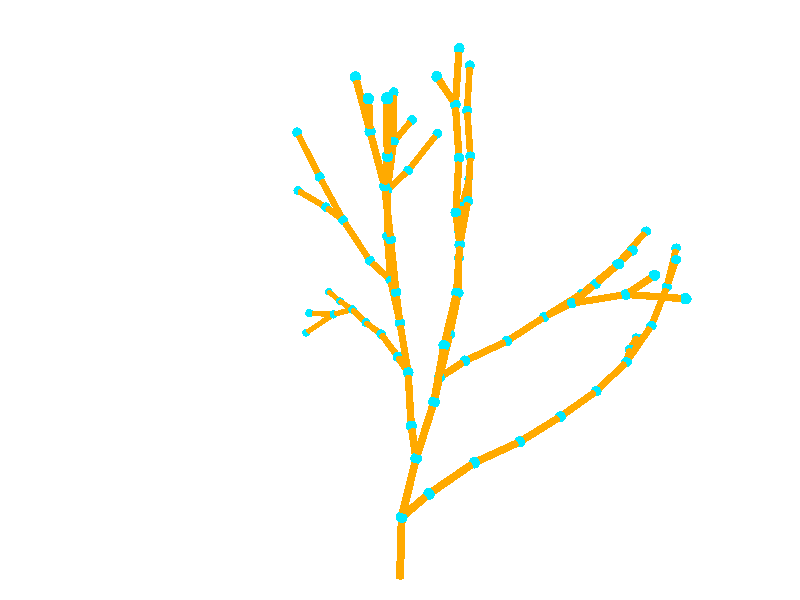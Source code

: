 // Persistence of Vision Ray Tracer Scene Description File

#version 3.5; // current version is 3.8

/* 
Information on Pov-Ray:
 
My personal introduction into Pov-Ray was the excellent book "3D-Welten, professionelle Animationen und fotorealistische Grafiken mit Raytracing" from 
Toni Lama by Carl Hanser Verlag München Wien, 2004. Apart of that I recommend the Pov-Ray-homepage (http://www.povray.org).

Further information on Pov-Ray can be found at https://sus.ziti.uni-heidelberg.de/Lehre/WS2021_Tools/POVRAY/POVRAY_PeterFischer.pdf,  
https://wiki.povray.org/content/Main_Page, https://de.wikibooks.org/wiki/Raytracing_mit_POV-Ray or, in german language, here: https://www.f-lohmueller.de/pov_tut/pov__ger.htm
*/ 
 
/*
---------------------------------------------------Modeling approach---------------------------------------------- 
This tree is generated step by step from the bottom to the top. In each step new elements are added to open connections. These new elements either are uunbranched (containing one new open connection on their end) 
or branched (containing two open connections on the ends). The chance for insertion of a branched element is sest to 40 % in this example. After the decision for a branched or non-branched new element, 
the respective element is placed on an old open connection and is rotated in various directions to a certain degree. The end(s) of this new element will become old open connections in the next step. 


*/
//--------------------------------------Makros--------------------------------

#macro PolarKoor (P1)                                              //This macro transforms cartesian coordinates of a given point P1 into polar coordinates. The two angles generated should be applied to 
                                                                   //a position on the y-axis with the distance vlength(P1) from the origin. PolarX signifies a rotation by the x-axis, PolarY a rotation 
    #declare PolarX = degrees(acos(P1.y/vlength(P1)));             //by the y-axis. 

    #if (P1.z <0)

        #declare PolarY = 180 - degrees(asin(P1.x/(vlength(P1)*sin(radians(PolarX)))));

    #else

        #declare PolarY = degrees(asin(P1.x/(vlength(P1)*sin(radians(PolarX)))));

    #end

#end


//-----------------------------------Scene settings (Camera, light, background)-------------------------------------------------

global_settings {
    assumed_gamma 1.0
    max_trace_level 5
}

background { 
    color rgb <1, 1, 1> 
}


// create a regular point light source
light_source {
    0*x                  // lights position (translated below)
    color rgb <1,1,1>    // lights color
    translate <20, 60, 20>
} 

// create a regular point light source
light_source {
    0*x                  // lights position (translated below)
    color rgb <1,1,1>    // lights color
    translate <60, 10, 0>
} 

//The camera

#declare Hauptkamera = camera {
    location  <21, 15, 21> 
    rotate<0, 90, 0>
    right     x*image_width/image_height
    look_at   <0, 14,  0.0>
}


camera {Hauptkamera} 

//-----------------------------------Initial values--------------------------------
#declare chance1 = seed(4);
#declare chance2 = seed(7);
#declare chance3 = seed(9);

#declare Start = <0, 0, 0>;
#declare StartAngle = <0, 0, 0>;

#declare counterOld = 1; //Counter for the number of branches

#declare PointOld = array[counterOld]; 
#declare AngleOld = array[counterOld]; 

#declare PointOld[0] = Start;
#declare AngleOld[0] = StartAngle;


#declare End1 = <0, 3, 0>;   

#declare Distanz1 = End1 - Start;


//-------------------------------------------Elements---------------------------------

#declare Element1 = union {
    cylinder { 
        Start, End1, 0.2 
        pigment {          // (---surface color---)
            color rgb <255/255,102/255,0/255>   // lights color
        }  
        finish {
            diffuse 0.9 
            specular 0.4 
            conserve_energy 
        }

    }
    sphere {
        <0, 3, 0>   0.3       
        pigment {          // (---surface color---)
            color rgb  <0/255, 208/255, 255/255>   // lights color
        }
    }
};      

#declare Element2 = union {
    cylinder { 
        Start, End1, 0.2 
        pigment {          // (---surface color---)
            color rgb <255/255,102/255,0/255>    // lights color
        }
        finish {
            diffuse 0.9 
            specular 0.4 
            conserve_energy 
        }
    }
    cylinder { 
        Start, 0.6*End1, 0.2 
        pigment {          // (---surface color---)
            color rgb <255/255,102/255,0/255>  // lights color
        } 
        finish {
            diffuse 0.9 
            specular 0.4 
            conserve_energy 
        }
        rotate <40, 0, 0>
    }
    sphere {
        End1   0.3       
        pigment {          // (---surface color---)
            color rgb  <0/255, 208/255, 255/255>    // lights color
        }
    }
    sphere {
        0.6 * End1   0.3       
        pigment {          // (---surface color---)
            color rgb  <0/255, 208/255, 255/255>    // lights color
        }
        rotate<40, 0, 0>
    }
};      


#declare End2a = End1; 

#declare Distanz2a = End2a - Start; //Distanz2a equals the vector for the non-branched element and for the main branch of the branched element


#declare Distanz2b = 0.6*Distanz1;

#declare Distanz2b = vrotate (Distanz2b, <40, 0, 0>);  //Distanz2b equals the vector for the lateral branch of the branched element


//-----------------------------------------------------------------------------------------------



#declare ticker = 0;

#while (ticker<10) //loop for the various layers


    #declare ticker2 = 0; //ticker2 counts the connecting points of the current layer
    #declare ticker3 = 0; //ticker3 counts the connecting points of the next layer (depending on whether branched or non-branched elements have been selected)

    #declare counterNew = pow(2,counterOld); //maximum number of new connecting points in the next layer
    #declare PointNew = array[counterNew]; //PointNew stores the connecting points from the next layer
    #declare AngleNew = array[counterNew]; //AngleNew stores the angles of elements in the next layer

    #while (ticker2<counterOld)  //loop over the various branches of the current layer

        #declare Angley = 360 * rand(chance2);                          //New elements are rotated randomly around the y-axis...
        #declare Anglex = 30 * (rand(chance1)-0.5);                     //and randomly up to 30 degrees around the x- ...
        #declare Anglez2 = 30 * (rand(chance2)-0.5);                    //... and z-axis. 

        #if (rand(chance1)<0.4)                                                 //Condition for placing element2 (a branched element)

            #declare Start = PointOld[ticker2];
            #declare Angle0 = AngleOld[ticker2];

            object {Element2                                                                           //Positioning the new element
                rotate <0, Angley, 0>
                rotate Angle0 + <Anglex, 0, Anglez2> // Angle0 
                translate Start
            } 

            #declare DistanzNew = vrotate (Distanz2a,<0, Angley, 0>);                                             //Calculating and storing the points for connection of the next layer...
                                                                                                                   //... and the angles of the new element towards the y-axis.
            #declare DistanzNew = vrotate (DistanzNew,(Angle0 + <Anglex, 0, Anglez2>)); 
            #declare StartNew = Start + DistanzNew;  

            PolarKoor(DistanzNew)                                                                                  //This function transforms the coordinate of the new branch into the angles...
                                                                                                                   //for reaching it when starting on the y-axis and first rotating around the x- and then the y-axis. 
            #declare AngleNew[ticker3] = <PolarX, PolarY, 0>;
            #declare PointNew[ticker3] = StartNew;
            #declare ticker3 = ticker3 + 1;                                                                        //Counting the newly created points of connections in the next layer

            #declare DistanzNew = vrotate (Distanz2b,<0, Angley, 0>);                                             //The same procedure for the second point of connection of this element
            #declare DistanzNew = vrotate (DistanzNew,(Angle0 + <Anglex, 0, Anglez2>)); 
            #declare StartNew = Start + DistanzNew;  

            PolarKoor(DistanzNew)  

            #declare AngleNew[ticker3] = <PolarX, PolarY, 0>;
            #declare PointNew[ticker3] = StartNew;
            #declare ticker3 = ticker3 + 1;//Muss bei jedem neu geschaffenen Endpunkt um 1 erhoeht werden




        #else //below a non-branched element is added



            #declare Start = PointOld[ticker2];
            #declare Angle0 = AngleOld[ticker2];



            object {Element1                                        //Positioning of the new element
                rotate Angle0 + <Anglex, 0, Anglez2>
                translate Start
            } 



            #declare DistanzNew = vrotate (Distanz1,(Angle0 + <Anglex, 0, Anglez2>));        //Calculating and storing the new point of connection
            #declare StartNew = Start + DistanzNew;  

            PolarKoor(DistanzNew)  

            #declare AngleNew[ticker3] = <PolarX, PolarY, 0>;
            #declare PointNew[ticker3] = StartNew;

            #declare ticker3 = ticker3 + 1;                                 //Keeps track of newly formed points of connections


        #end //end of elements

    #declare ticker2 = ticker2 + 1;  

    #end                //end of the loop over one layer

                        //All elements of the current layer have been installed, all new points of connections have been calculated.Now these new points will become the starting points for the next layer

    #declare counterOld = ticker3;      //Number of newly created points of connections

    #declare PointOld = array[counterOld];
    #declare AngleOld = array[counterOld];

    #declare PointOld = PointNew; 
    #declare AngleOld = AngleNew; 

#declare ticker = ticker + 1;

#end

